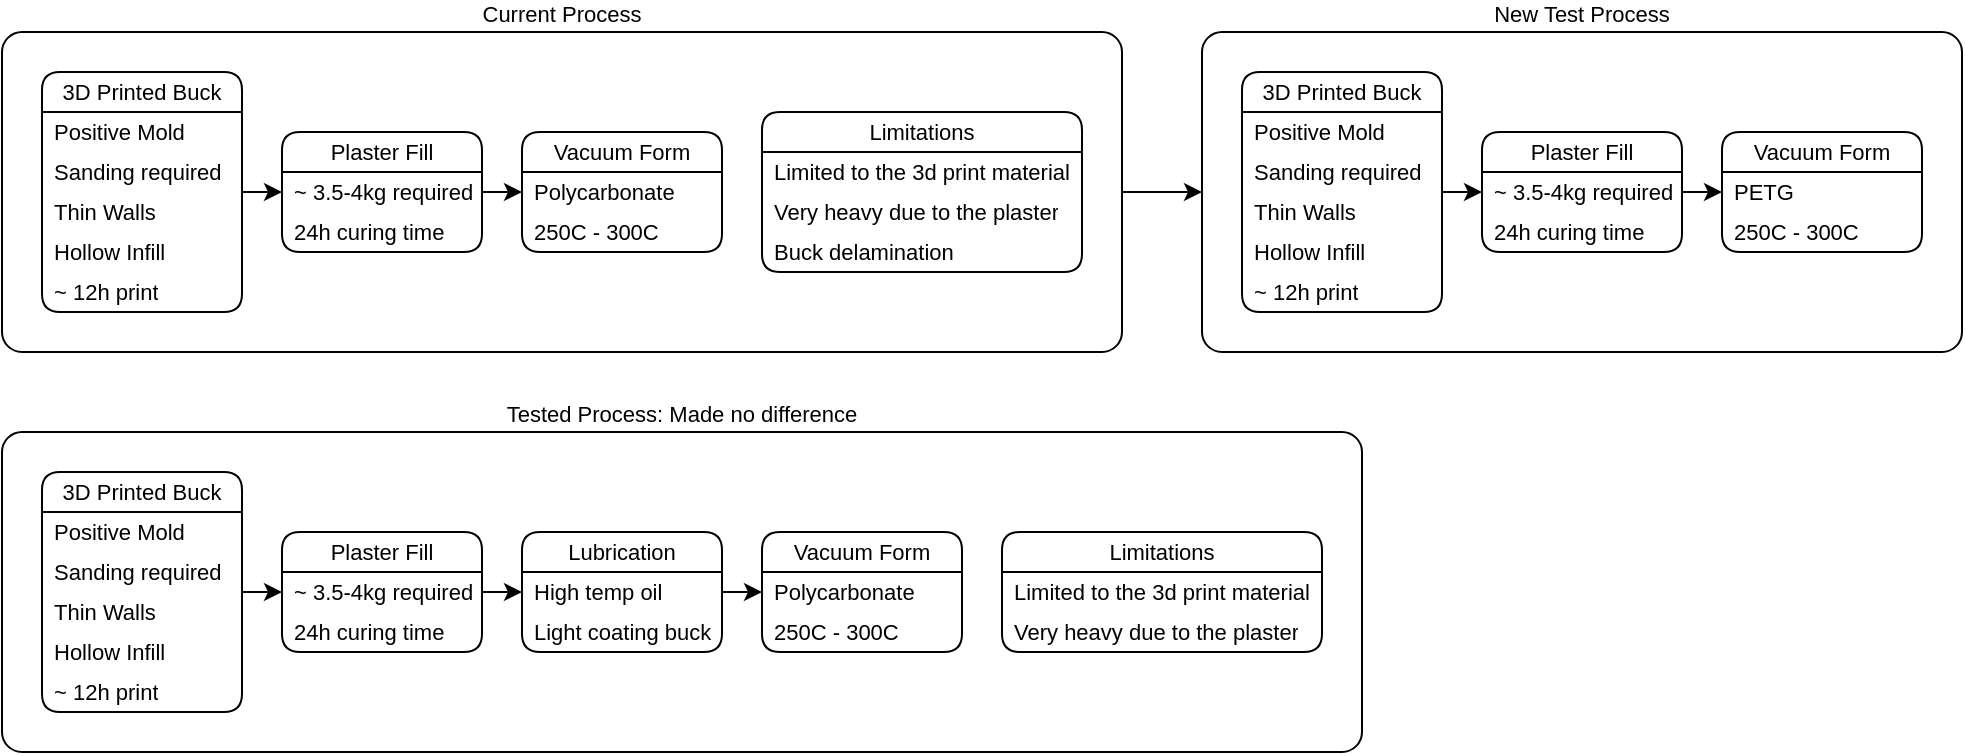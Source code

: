 <mxfile version="28.2.8">
  <diagram name="Page-1" id="-gFz8rXc9X9m0aZYtLIu">
    <mxGraphModel dx="1177" dy="826" grid="1" gridSize="10" guides="1" tooltips="1" connect="1" arrows="1" fold="1" page="1" pageScale="1" pageWidth="600" pageHeight="600" math="0" shadow="0">
      <root>
        <mxCell id="0" />
        <mxCell id="1" parent="0" />
        <mxCell id="uYjwQPphs-keT0hxFVzZ-20" style="edgeStyle=orthogonalEdgeStyle;rounded=0;orthogonalLoop=1;jettySize=auto;html=1;exitX=1;exitY=0.5;exitDx=0;exitDy=0;entryX=0;entryY=0.5;entryDx=0;entryDy=0;" edge="1" parent="1" source="GpopK9TiqDCcpEPvR-oR-17" target="uYjwQPphs-keT0hxFVzZ-1">
          <mxGeometry relative="1" as="geometry" />
        </mxCell>
        <mxCell id="GpopK9TiqDCcpEPvR-oR-17" value="Current Process" style="rounded=1;whiteSpace=wrap;html=1;fontFamily=Helvetica;fontSize=11;fontColor=default;labelBackgroundColor=default;absoluteArcSize=1;container=1;dropTarget=1;collapsible=0;recursiveResize=0;labelPosition=center;verticalLabelPosition=top;align=center;verticalAlign=bottom;" parent="1" vertex="1">
          <mxGeometry x="40" y="40" width="560" height="160" as="geometry" />
        </mxCell>
        <mxCell id="GpopK9TiqDCcpEPvR-oR-12" style="edgeStyle=none;shape=connector;rounded=0;orthogonalLoop=1;jettySize=auto;html=1;exitX=1;exitY=0.5;exitDx=0;exitDy=0;entryX=0;entryY=0.5;entryDx=0;entryDy=0;strokeColor=default;align=center;verticalAlign=middle;fontFamily=Helvetica;fontSize=11;fontColor=default;labelBackgroundColor=default;endArrow=classic;" parent="GpopK9TiqDCcpEPvR-oR-17" source="GpopK9TiqDCcpEPvR-oR-4" target="GpopK9TiqDCcpEPvR-oR-8" edge="1">
          <mxGeometry relative="1" as="geometry" />
        </mxCell>
        <mxCell id="GpopK9TiqDCcpEPvR-oR-4" value="3D Printed Buck" style="swimlane;fontStyle=0;childLayout=stackLayout;horizontal=1;startSize=20;horizontalStack=0;resizeParent=1;resizeParentMax=0;resizeLast=0;collapsible=0;marginBottom=0;whiteSpace=wrap;html=1;rounded=1;container=1;fontFamily=Helvetica;fontSize=11;fontColor=default;labelBackgroundColor=default;" parent="GpopK9TiqDCcpEPvR-oR-17" vertex="1">
          <mxGeometry x="20" y="20" width="100" height="120" as="geometry" />
        </mxCell>
        <mxCell id="GpopK9TiqDCcpEPvR-oR-13" value="Positive Mold" style="text;strokeColor=none;fillColor=none;align=left;verticalAlign=middle;spacingLeft=4;spacingRight=4;overflow=hidden;points=[[0,0.5],[1,0.5]];portConstraint=eastwest;rotatable=0;whiteSpace=wrap;html=1;fontFamily=Helvetica;fontSize=11;fontColor=default;labelBackgroundColor=default;" parent="GpopK9TiqDCcpEPvR-oR-4" vertex="1">
          <mxGeometry y="20" width="100" height="20" as="geometry" />
        </mxCell>
        <mxCell id="GpopK9TiqDCcpEPvR-oR-16" value="Sanding required" style="text;strokeColor=none;fillColor=none;align=left;verticalAlign=middle;spacingLeft=4;spacingRight=4;overflow=hidden;points=[[0,0.5],[1,0.5]];portConstraint=eastwest;rotatable=0;whiteSpace=wrap;html=1;fontFamily=Helvetica;fontSize=11;fontColor=default;labelBackgroundColor=default;" parent="GpopK9TiqDCcpEPvR-oR-4" vertex="1">
          <mxGeometry y="40" width="100" height="20" as="geometry" />
        </mxCell>
        <mxCell id="GpopK9TiqDCcpEPvR-oR-5" value="Thin Walls" style="text;strokeColor=none;fillColor=none;align=left;verticalAlign=middle;spacingLeft=4;spacingRight=4;overflow=hidden;points=[[0,0.5],[1,0.5]];portConstraint=eastwest;rotatable=0;whiteSpace=wrap;html=1;fontFamily=Helvetica;fontSize=11;fontColor=default;labelBackgroundColor=default;" parent="GpopK9TiqDCcpEPvR-oR-4" vertex="1">
          <mxGeometry y="60" width="100" height="20" as="geometry" />
        </mxCell>
        <mxCell id="GpopK9TiqDCcpEPvR-oR-6" value="Hollow Infill" style="text;strokeColor=none;fillColor=none;align=left;verticalAlign=middle;spacingLeft=4;spacingRight=4;overflow=hidden;points=[[0,0.5],[1,0.5]];portConstraint=eastwest;rotatable=0;whiteSpace=wrap;html=1;fontFamily=Helvetica;fontSize=11;fontColor=default;labelBackgroundColor=default;" parent="GpopK9TiqDCcpEPvR-oR-4" vertex="1">
          <mxGeometry y="80" width="100" height="20" as="geometry" />
        </mxCell>
        <mxCell id="GpopK9TiqDCcpEPvR-oR-7" value="~ 12h print" style="text;strokeColor=none;fillColor=none;align=left;verticalAlign=middle;spacingLeft=4;spacingRight=4;overflow=hidden;points=[[0,0.5],[1,0.5]];portConstraint=eastwest;rotatable=0;whiteSpace=wrap;html=1;fontFamily=Helvetica;fontSize=11;fontColor=default;labelBackgroundColor=default;" parent="GpopK9TiqDCcpEPvR-oR-4" vertex="1">
          <mxGeometry y="100" width="100" height="20" as="geometry" />
        </mxCell>
        <mxCell id="GpopK9TiqDCcpEPvR-oR-37" style="edgeStyle=none;shape=connector;rounded=0;orthogonalLoop=1;jettySize=auto;html=1;exitX=1;exitY=0.5;exitDx=0;exitDy=0;entryX=0;entryY=0.5;entryDx=0;entryDy=0;strokeColor=default;align=center;verticalAlign=middle;fontFamily=Helvetica;fontSize=11;fontColor=default;labelBackgroundColor=default;endArrow=classic;" parent="GpopK9TiqDCcpEPvR-oR-17" source="GpopK9TiqDCcpEPvR-oR-8" target="GpopK9TiqDCcpEPvR-oR-33" edge="1">
          <mxGeometry relative="1" as="geometry" />
        </mxCell>
        <mxCell id="GpopK9TiqDCcpEPvR-oR-8" value="Plaster Fill" style="swimlane;fontStyle=0;childLayout=stackLayout;horizontal=1;startSize=20;horizontalStack=0;resizeParent=1;resizeParentMax=0;resizeLast=0;collapsible=0;marginBottom=0;whiteSpace=wrap;html=1;rounded=1;container=1;fontFamily=Helvetica;fontSize=11;fontColor=default;labelBackgroundColor=default;" parent="GpopK9TiqDCcpEPvR-oR-17" vertex="1">
          <mxGeometry x="140" y="50" width="100" height="60" as="geometry" />
        </mxCell>
        <mxCell id="GpopK9TiqDCcpEPvR-oR-9" value="~ 3.5-4kg required" style="text;strokeColor=none;fillColor=none;align=left;verticalAlign=middle;spacingLeft=4;spacingRight=4;overflow=hidden;points=[[0,0.5],[1,0.5]];portConstraint=eastwest;rotatable=0;whiteSpace=wrap;html=1;fontFamily=Helvetica;fontSize=11;fontColor=default;labelBackgroundColor=default;" parent="GpopK9TiqDCcpEPvR-oR-8" vertex="1">
          <mxGeometry y="20" width="100" height="20" as="geometry" />
        </mxCell>
        <mxCell id="GpopK9TiqDCcpEPvR-oR-14" value="24h curing time" style="text;strokeColor=none;fillColor=none;align=left;verticalAlign=middle;spacingLeft=4;spacingRight=4;overflow=hidden;points=[[0,0.5],[1,0.5]];portConstraint=eastwest;rotatable=0;whiteSpace=wrap;html=1;fontFamily=Helvetica;fontSize=11;fontColor=default;labelBackgroundColor=default;" parent="GpopK9TiqDCcpEPvR-oR-8" vertex="1">
          <mxGeometry y="40" width="100" height="20" as="geometry" />
        </mxCell>
        <mxCell id="GpopK9TiqDCcpEPvR-oR-18" value="Limitations" style="swimlane;fontStyle=0;childLayout=stackLayout;horizontal=1;startSize=20;horizontalStack=0;resizeParent=1;resizeParentMax=0;resizeLast=0;collapsible=0;marginBottom=0;whiteSpace=wrap;html=1;rounded=1;container=1;fontFamily=Helvetica;fontSize=11;fontColor=default;labelBackgroundColor=default;" parent="GpopK9TiqDCcpEPvR-oR-17" vertex="1">
          <mxGeometry x="380" y="40" width="160" height="80" as="geometry" />
        </mxCell>
        <mxCell id="GpopK9TiqDCcpEPvR-oR-19" value="Limited to the 3d print material" style="text;strokeColor=none;fillColor=none;align=left;verticalAlign=middle;spacingLeft=4;spacingRight=4;overflow=hidden;points=[[0,0.5],[1,0.5]];portConstraint=eastwest;rotatable=0;whiteSpace=wrap;html=1;fontFamily=Helvetica;fontSize=11;fontColor=default;labelBackgroundColor=default;" parent="GpopK9TiqDCcpEPvR-oR-18" vertex="1">
          <mxGeometry y="20" width="160" height="20" as="geometry" />
        </mxCell>
        <mxCell id="GpopK9TiqDCcpEPvR-oR-20" value="Very heavy due to the plaster" style="text;strokeColor=none;fillColor=none;align=left;verticalAlign=middle;spacingLeft=4;spacingRight=4;overflow=hidden;points=[[0,0.5],[1,0.5]];portConstraint=eastwest;rotatable=0;whiteSpace=wrap;html=1;fontFamily=Helvetica;fontSize=11;fontColor=default;labelBackgroundColor=default;" parent="GpopK9TiqDCcpEPvR-oR-18" vertex="1">
          <mxGeometry y="40" width="160" height="20" as="geometry" />
        </mxCell>
        <mxCell id="GpopK9TiqDCcpEPvR-oR-56" value="Buck delamination" style="text;strokeColor=none;fillColor=none;align=left;verticalAlign=middle;spacingLeft=4;spacingRight=4;overflow=hidden;points=[[0,0.5],[1,0.5]];portConstraint=eastwest;rotatable=0;whiteSpace=wrap;html=1;fontFamily=Helvetica;fontSize=11;fontColor=default;labelBackgroundColor=default;" parent="GpopK9TiqDCcpEPvR-oR-18" vertex="1">
          <mxGeometry y="60" width="160" height="20" as="geometry" />
        </mxCell>
        <mxCell id="GpopK9TiqDCcpEPvR-oR-33" value="Vacuum Form" style="swimlane;fontStyle=0;childLayout=stackLayout;horizontal=1;startSize=20;horizontalStack=0;resizeParent=1;resizeParentMax=0;resizeLast=0;collapsible=0;marginBottom=0;whiteSpace=wrap;html=1;rounded=1;container=1;fontFamily=Helvetica;fontSize=11;fontColor=default;labelBackgroundColor=default;" parent="GpopK9TiqDCcpEPvR-oR-17" vertex="1">
          <mxGeometry x="260" y="50" width="100" height="60" as="geometry" />
        </mxCell>
        <mxCell id="GpopK9TiqDCcpEPvR-oR-34" value="Polycarbonate" style="text;strokeColor=none;fillColor=none;align=left;verticalAlign=middle;spacingLeft=4;spacingRight=4;overflow=hidden;points=[[0,0.5],[1,0.5]];portConstraint=eastwest;rotatable=0;whiteSpace=wrap;html=1;fontFamily=Helvetica;fontSize=11;fontColor=default;labelBackgroundColor=default;" parent="GpopK9TiqDCcpEPvR-oR-33" vertex="1">
          <mxGeometry y="20" width="100" height="20" as="geometry" />
        </mxCell>
        <mxCell id="GpopK9TiqDCcpEPvR-oR-35" value="250C - 300C" style="text;strokeColor=none;fillColor=none;align=left;verticalAlign=middle;spacingLeft=4;spacingRight=4;overflow=hidden;points=[[0,0.5],[1,0.5]];portConstraint=eastwest;rotatable=0;whiteSpace=wrap;html=1;fontFamily=Helvetica;fontSize=11;fontColor=default;labelBackgroundColor=default;" parent="GpopK9TiqDCcpEPvR-oR-33" vertex="1">
          <mxGeometry y="40" width="100" height="20" as="geometry" />
        </mxCell>
        <mxCell id="GpopK9TiqDCcpEPvR-oR-38" value="Tested Process: Made no difference" style="rounded=1;whiteSpace=wrap;html=1;fontFamily=Helvetica;fontSize=11;fontColor=default;labelBackgroundColor=default;absoluteArcSize=1;container=1;dropTarget=1;collapsible=0;recursiveResize=0;labelPosition=center;verticalLabelPosition=top;align=center;verticalAlign=bottom;" parent="1" vertex="1">
          <mxGeometry x="40" y="240" width="680" height="160" as="geometry" />
        </mxCell>
        <mxCell id="GpopK9TiqDCcpEPvR-oR-39" style="edgeStyle=none;shape=connector;rounded=0;orthogonalLoop=1;jettySize=auto;html=1;exitX=1;exitY=0.5;exitDx=0;exitDy=0;entryX=0;entryY=0.5;entryDx=0;entryDy=0;strokeColor=default;align=center;verticalAlign=middle;fontFamily=Helvetica;fontSize=11;fontColor=default;labelBackgroundColor=default;endArrow=classic;" parent="GpopK9TiqDCcpEPvR-oR-38" source="GpopK9TiqDCcpEPvR-oR-40" target="GpopK9TiqDCcpEPvR-oR-47" edge="1">
          <mxGeometry relative="1" as="geometry" />
        </mxCell>
        <mxCell id="GpopK9TiqDCcpEPvR-oR-40" value="3D Printed Buck" style="swimlane;fontStyle=0;childLayout=stackLayout;horizontal=1;startSize=20;horizontalStack=0;resizeParent=1;resizeParentMax=0;resizeLast=0;collapsible=0;marginBottom=0;whiteSpace=wrap;html=1;rounded=1;container=1;fontFamily=Helvetica;fontSize=11;fontColor=default;labelBackgroundColor=default;" parent="GpopK9TiqDCcpEPvR-oR-38" vertex="1">
          <mxGeometry x="20" y="20" width="100" height="120" as="geometry" />
        </mxCell>
        <mxCell id="GpopK9TiqDCcpEPvR-oR-41" value="Positive Mold" style="text;strokeColor=none;fillColor=none;align=left;verticalAlign=middle;spacingLeft=4;spacingRight=4;overflow=hidden;points=[[0,0.5],[1,0.5]];portConstraint=eastwest;rotatable=0;whiteSpace=wrap;html=1;fontFamily=Helvetica;fontSize=11;fontColor=default;labelBackgroundColor=default;" parent="GpopK9TiqDCcpEPvR-oR-40" vertex="1">
          <mxGeometry y="20" width="100" height="20" as="geometry" />
        </mxCell>
        <mxCell id="GpopK9TiqDCcpEPvR-oR-42" value="Sanding required" style="text;strokeColor=none;fillColor=none;align=left;verticalAlign=middle;spacingLeft=4;spacingRight=4;overflow=hidden;points=[[0,0.5],[1,0.5]];portConstraint=eastwest;rotatable=0;whiteSpace=wrap;html=1;fontFamily=Helvetica;fontSize=11;fontColor=default;labelBackgroundColor=default;" parent="GpopK9TiqDCcpEPvR-oR-40" vertex="1">
          <mxGeometry y="40" width="100" height="20" as="geometry" />
        </mxCell>
        <mxCell id="GpopK9TiqDCcpEPvR-oR-43" value="Thin Walls" style="text;strokeColor=none;fillColor=none;align=left;verticalAlign=middle;spacingLeft=4;spacingRight=4;overflow=hidden;points=[[0,0.5],[1,0.5]];portConstraint=eastwest;rotatable=0;whiteSpace=wrap;html=1;fontFamily=Helvetica;fontSize=11;fontColor=default;labelBackgroundColor=default;" parent="GpopK9TiqDCcpEPvR-oR-40" vertex="1">
          <mxGeometry y="60" width="100" height="20" as="geometry" />
        </mxCell>
        <mxCell id="GpopK9TiqDCcpEPvR-oR-44" value="Hollow Infill" style="text;strokeColor=none;fillColor=none;align=left;verticalAlign=middle;spacingLeft=4;spacingRight=4;overflow=hidden;points=[[0,0.5],[1,0.5]];portConstraint=eastwest;rotatable=0;whiteSpace=wrap;html=1;fontFamily=Helvetica;fontSize=11;fontColor=default;labelBackgroundColor=default;" parent="GpopK9TiqDCcpEPvR-oR-40" vertex="1">
          <mxGeometry y="80" width="100" height="20" as="geometry" />
        </mxCell>
        <mxCell id="GpopK9TiqDCcpEPvR-oR-45" value="~ 12h print" style="text;strokeColor=none;fillColor=none;align=left;verticalAlign=middle;spacingLeft=4;spacingRight=4;overflow=hidden;points=[[0,0.5],[1,0.5]];portConstraint=eastwest;rotatable=0;whiteSpace=wrap;html=1;fontFamily=Helvetica;fontSize=11;fontColor=default;labelBackgroundColor=default;" parent="GpopK9TiqDCcpEPvR-oR-40" vertex="1">
          <mxGeometry y="100" width="100" height="20" as="geometry" />
        </mxCell>
        <mxCell id="GpopK9TiqDCcpEPvR-oR-60" style="edgeStyle=none;shape=connector;rounded=0;orthogonalLoop=1;jettySize=auto;html=1;exitX=1;exitY=0.5;exitDx=0;exitDy=0;entryX=0;entryY=0.5;entryDx=0;entryDy=0;strokeColor=default;align=center;verticalAlign=middle;fontFamily=Helvetica;fontSize=11;fontColor=default;labelBackgroundColor=default;endArrow=classic;" parent="GpopK9TiqDCcpEPvR-oR-38" source="GpopK9TiqDCcpEPvR-oR-47" target="GpopK9TiqDCcpEPvR-oR-57" edge="1">
          <mxGeometry relative="1" as="geometry" />
        </mxCell>
        <mxCell id="GpopK9TiqDCcpEPvR-oR-47" value="Plaster Fill" style="swimlane;fontStyle=0;childLayout=stackLayout;horizontal=1;startSize=20;horizontalStack=0;resizeParent=1;resizeParentMax=0;resizeLast=0;collapsible=0;marginBottom=0;whiteSpace=wrap;html=1;rounded=1;container=1;fontFamily=Helvetica;fontSize=11;fontColor=default;labelBackgroundColor=default;" parent="GpopK9TiqDCcpEPvR-oR-38" vertex="1">
          <mxGeometry x="140" y="50" width="100" height="60" as="geometry" />
        </mxCell>
        <mxCell id="GpopK9TiqDCcpEPvR-oR-48" value="~ 3.5-4kg required" style="text;strokeColor=none;fillColor=none;align=left;verticalAlign=middle;spacingLeft=4;spacingRight=4;overflow=hidden;points=[[0,0.5],[1,0.5]];portConstraint=eastwest;rotatable=0;whiteSpace=wrap;html=1;fontFamily=Helvetica;fontSize=11;fontColor=default;labelBackgroundColor=default;" parent="GpopK9TiqDCcpEPvR-oR-47" vertex="1">
          <mxGeometry y="20" width="100" height="20" as="geometry" />
        </mxCell>
        <mxCell id="GpopK9TiqDCcpEPvR-oR-49" value="24h curing time" style="text;strokeColor=none;fillColor=none;align=left;verticalAlign=middle;spacingLeft=4;spacingRight=4;overflow=hidden;points=[[0,0.5],[1,0.5]];portConstraint=eastwest;rotatable=0;whiteSpace=wrap;html=1;fontFamily=Helvetica;fontSize=11;fontColor=default;labelBackgroundColor=default;" parent="GpopK9TiqDCcpEPvR-oR-47" vertex="1">
          <mxGeometry y="40" width="100" height="20" as="geometry" />
        </mxCell>
        <mxCell id="GpopK9TiqDCcpEPvR-oR-50" value="Limitations" style="swimlane;fontStyle=0;childLayout=stackLayout;horizontal=1;startSize=20;horizontalStack=0;resizeParent=1;resizeParentMax=0;resizeLast=0;collapsible=0;marginBottom=0;whiteSpace=wrap;html=1;rounded=1;container=1;fontFamily=Helvetica;fontSize=11;fontColor=default;labelBackgroundColor=default;" parent="GpopK9TiqDCcpEPvR-oR-38" vertex="1">
          <mxGeometry x="500" y="50" width="160" height="60" as="geometry" />
        </mxCell>
        <mxCell id="GpopK9TiqDCcpEPvR-oR-51" value="Limited to the 3d print material" style="text;strokeColor=none;fillColor=none;align=left;verticalAlign=middle;spacingLeft=4;spacingRight=4;overflow=hidden;points=[[0,0.5],[1,0.5]];portConstraint=eastwest;rotatable=0;whiteSpace=wrap;html=1;fontFamily=Helvetica;fontSize=11;fontColor=default;labelBackgroundColor=default;" parent="GpopK9TiqDCcpEPvR-oR-50" vertex="1">
          <mxGeometry y="20" width="160" height="20" as="geometry" />
        </mxCell>
        <mxCell id="GpopK9TiqDCcpEPvR-oR-52" value="Very heavy due to the plaster" style="text;strokeColor=none;fillColor=none;align=left;verticalAlign=middle;spacingLeft=4;spacingRight=4;overflow=hidden;points=[[0,0.5],[1,0.5]];portConstraint=eastwest;rotatable=0;whiteSpace=wrap;html=1;fontFamily=Helvetica;fontSize=11;fontColor=default;labelBackgroundColor=default;" parent="GpopK9TiqDCcpEPvR-oR-50" vertex="1">
          <mxGeometry y="40" width="160" height="20" as="geometry" />
        </mxCell>
        <mxCell id="GpopK9TiqDCcpEPvR-oR-53" value="Vacuum Form" style="swimlane;fontStyle=0;childLayout=stackLayout;horizontal=1;startSize=20;horizontalStack=0;resizeParent=1;resizeParentMax=0;resizeLast=0;collapsible=0;marginBottom=0;whiteSpace=wrap;html=1;rounded=1;container=1;fontFamily=Helvetica;fontSize=11;fontColor=default;labelBackgroundColor=default;" parent="GpopK9TiqDCcpEPvR-oR-38" vertex="1">
          <mxGeometry x="380" y="50" width="100" height="60" as="geometry" />
        </mxCell>
        <mxCell id="GpopK9TiqDCcpEPvR-oR-54" value="Polycarbonate" style="text;strokeColor=none;fillColor=none;align=left;verticalAlign=middle;spacingLeft=4;spacingRight=4;overflow=hidden;points=[[0,0.5],[1,0.5]];portConstraint=eastwest;rotatable=0;whiteSpace=wrap;html=1;fontFamily=Helvetica;fontSize=11;fontColor=default;labelBackgroundColor=default;" parent="GpopK9TiqDCcpEPvR-oR-53" vertex="1">
          <mxGeometry y="20" width="100" height="20" as="geometry" />
        </mxCell>
        <mxCell id="GpopK9TiqDCcpEPvR-oR-55" value="250C - 300C" style="text;strokeColor=none;fillColor=none;align=left;verticalAlign=middle;spacingLeft=4;spacingRight=4;overflow=hidden;points=[[0,0.5],[1,0.5]];portConstraint=eastwest;rotatable=0;whiteSpace=wrap;html=1;fontFamily=Helvetica;fontSize=11;fontColor=default;labelBackgroundColor=default;" parent="GpopK9TiqDCcpEPvR-oR-53" vertex="1">
          <mxGeometry y="40" width="100" height="20" as="geometry" />
        </mxCell>
        <mxCell id="GpopK9TiqDCcpEPvR-oR-61" style="edgeStyle=none;shape=connector;rounded=0;orthogonalLoop=1;jettySize=auto;html=1;exitX=1;exitY=0.5;exitDx=0;exitDy=0;entryX=0;entryY=0.5;entryDx=0;entryDy=0;strokeColor=default;align=center;verticalAlign=middle;fontFamily=Helvetica;fontSize=11;fontColor=default;labelBackgroundColor=default;endArrow=classic;" parent="GpopK9TiqDCcpEPvR-oR-38" source="GpopK9TiqDCcpEPvR-oR-57" target="GpopK9TiqDCcpEPvR-oR-53" edge="1">
          <mxGeometry relative="1" as="geometry" />
        </mxCell>
        <mxCell id="GpopK9TiqDCcpEPvR-oR-57" value="Lubrication" style="swimlane;fontStyle=0;childLayout=stackLayout;horizontal=1;startSize=20;horizontalStack=0;resizeParent=1;resizeParentMax=0;resizeLast=0;collapsible=0;marginBottom=0;whiteSpace=wrap;html=1;rounded=1;container=1;fontFamily=Helvetica;fontSize=11;fontColor=default;labelBackgroundColor=default;" parent="GpopK9TiqDCcpEPvR-oR-38" vertex="1">
          <mxGeometry x="260" y="50" width="100" height="60" as="geometry" />
        </mxCell>
        <mxCell id="GpopK9TiqDCcpEPvR-oR-58" value="High temp oil" style="text;strokeColor=none;fillColor=none;align=left;verticalAlign=middle;spacingLeft=4;spacingRight=4;overflow=hidden;points=[[0,0.5],[1,0.5]];portConstraint=eastwest;rotatable=0;whiteSpace=wrap;html=1;fontFamily=Helvetica;fontSize=11;fontColor=default;labelBackgroundColor=default;" parent="GpopK9TiqDCcpEPvR-oR-57" vertex="1">
          <mxGeometry y="20" width="100" height="20" as="geometry" />
        </mxCell>
        <mxCell id="GpopK9TiqDCcpEPvR-oR-59" value="Light coating buck" style="text;strokeColor=none;fillColor=none;align=left;verticalAlign=middle;spacingLeft=4;spacingRight=4;overflow=hidden;points=[[0,0.5],[1,0.5]];portConstraint=eastwest;rotatable=0;whiteSpace=wrap;html=1;fontFamily=Helvetica;fontSize=11;fontColor=default;labelBackgroundColor=default;" parent="GpopK9TiqDCcpEPvR-oR-57" vertex="1">
          <mxGeometry y="40" width="100" height="20" as="geometry" />
        </mxCell>
        <mxCell id="uYjwQPphs-keT0hxFVzZ-1" value="New Test Process" style="rounded=1;whiteSpace=wrap;html=1;fontFamily=Helvetica;fontSize=11;fontColor=default;labelBackgroundColor=default;absoluteArcSize=1;container=1;dropTarget=1;collapsible=0;recursiveResize=0;labelPosition=center;verticalLabelPosition=top;align=center;verticalAlign=bottom;" vertex="1" parent="1">
          <mxGeometry x="640" y="40" width="380" height="160" as="geometry" />
        </mxCell>
        <mxCell id="uYjwQPphs-keT0hxFVzZ-2" style="edgeStyle=none;shape=connector;rounded=0;orthogonalLoop=1;jettySize=auto;html=1;exitX=1;exitY=0.5;exitDx=0;exitDy=0;entryX=0;entryY=0.5;entryDx=0;entryDy=0;strokeColor=default;align=center;verticalAlign=middle;fontFamily=Helvetica;fontSize=11;fontColor=default;labelBackgroundColor=default;endArrow=classic;" edge="1" parent="uYjwQPphs-keT0hxFVzZ-1" source="uYjwQPphs-keT0hxFVzZ-3" target="uYjwQPphs-keT0hxFVzZ-10">
          <mxGeometry relative="1" as="geometry" />
        </mxCell>
        <mxCell id="uYjwQPphs-keT0hxFVzZ-3" value="3D Printed Buck" style="swimlane;fontStyle=0;childLayout=stackLayout;horizontal=1;startSize=20;horizontalStack=0;resizeParent=1;resizeParentMax=0;resizeLast=0;collapsible=0;marginBottom=0;whiteSpace=wrap;html=1;rounded=1;container=1;fontFamily=Helvetica;fontSize=11;fontColor=default;labelBackgroundColor=default;" vertex="1" parent="uYjwQPphs-keT0hxFVzZ-1">
          <mxGeometry x="20" y="20" width="100" height="120" as="geometry" />
        </mxCell>
        <mxCell id="uYjwQPphs-keT0hxFVzZ-4" value="Positive Mold" style="text;strokeColor=none;fillColor=none;align=left;verticalAlign=middle;spacingLeft=4;spacingRight=4;overflow=hidden;points=[[0,0.5],[1,0.5]];portConstraint=eastwest;rotatable=0;whiteSpace=wrap;html=1;fontFamily=Helvetica;fontSize=11;fontColor=default;labelBackgroundColor=default;" vertex="1" parent="uYjwQPphs-keT0hxFVzZ-3">
          <mxGeometry y="20" width="100" height="20" as="geometry" />
        </mxCell>
        <mxCell id="uYjwQPphs-keT0hxFVzZ-5" value="Sanding required" style="text;strokeColor=none;fillColor=none;align=left;verticalAlign=middle;spacingLeft=4;spacingRight=4;overflow=hidden;points=[[0,0.5],[1,0.5]];portConstraint=eastwest;rotatable=0;whiteSpace=wrap;html=1;fontFamily=Helvetica;fontSize=11;fontColor=default;labelBackgroundColor=default;" vertex="1" parent="uYjwQPphs-keT0hxFVzZ-3">
          <mxGeometry y="40" width="100" height="20" as="geometry" />
        </mxCell>
        <mxCell id="uYjwQPphs-keT0hxFVzZ-6" value="Thin Walls" style="text;strokeColor=none;fillColor=none;align=left;verticalAlign=middle;spacingLeft=4;spacingRight=4;overflow=hidden;points=[[0,0.5],[1,0.5]];portConstraint=eastwest;rotatable=0;whiteSpace=wrap;html=1;fontFamily=Helvetica;fontSize=11;fontColor=default;labelBackgroundColor=default;" vertex="1" parent="uYjwQPphs-keT0hxFVzZ-3">
          <mxGeometry y="60" width="100" height="20" as="geometry" />
        </mxCell>
        <mxCell id="uYjwQPphs-keT0hxFVzZ-7" value="Hollow Infill" style="text;strokeColor=none;fillColor=none;align=left;verticalAlign=middle;spacingLeft=4;spacingRight=4;overflow=hidden;points=[[0,0.5],[1,0.5]];portConstraint=eastwest;rotatable=0;whiteSpace=wrap;html=1;fontFamily=Helvetica;fontSize=11;fontColor=default;labelBackgroundColor=default;" vertex="1" parent="uYjwQPphs-keT0hxFVzZ-3">
          <mxGeometry y="80" width="100" height="20" as="geometry" />
        </mxCell>
        <mxCell id="uYjwQPphs-keT0hxFVzZ-8" value="~ 12h print" style="text;strokeColor=none;fillColor=none;align=left;verticalAlign=middle;spacingLeft=4;spacingRight=4;overflow=hidden;points=[[0,0.5],[1,0.5]];portConstraint=eastwest;rotatable=0;whiteSpace=wrap;html=1;fontFamily=Helvetica;fontSize=11;fontColor=default;labelBackgroundColor=default;" vertex="1" parent="uYjwQPphs-keT0hxFVzZ-3">
          <mxGeometry y="100" width="100" height="20" as="geometry" />
        </mxCell>
        <mxCell id="uYjwQPphs-keT0hxFVzZ-9" style="edgeStyle=none;shape=connector;rounded=0;orthogonalLoop=1;jettySize=auto;html=1;exitX=1;exitY=0.5;exitDx=0;exitDy=0;entryX=0;entryY=0.5;entryDx=0;entryDy=0;strokeColor=default;align=center;verticalAlign=middle;fontFamily=Helvetica;fontSize=11;fontColor=default;labelBackgroundColor=default;endArrow=classic;" edge="1" parent="uYjwQPphs-keT0hxFVzZ-1" source="uYjwQPphs-keT0hxFVzZ-10" target="uYjwQPphs-keT0hxFVzZ-17">
          <mxGeometry relative="1" as="geometry" />
        </mxCell>
        <mxCell id="uYjwQPphs-keT0hxFVzZ-10" value="Plaster Fill" style="swimlane;fontStyle=0;childLayout=stackLayout;horizontal=1;startSize=20;horizontalStack=0;resizeParent=1;resizeParentMax=0;resizeLast=0;collapsible=0;marginBottom=0;whiteSpace=wrap;html=1;rounded=1;container=1;fontFamily=Helvetica;fontSize=11;fontColor=default;labelBackgroundColor=default;" vertex="1" parent="uYjwQPphs-keT0hxFVzZ-1">
          <mxGeometry x="140" y="50" width="100" height="60" as="geometry" />
        </mxCell>
        <mxCell id="uYjwQPphs-keT0hxFVzZ-11" value="~ 3.5-4kg required" style="text;strokeColor=none;fillColor=none;align=left;verticalAlign=middle;spacingLeft=4;spacingRight=4;overflow=hidden;points=[[0,0.5],[1,0.5]];portConstraint=eastwest;rotatable=0;whiteSpace=wrap;html=1;fontFamily=Helvetica;fontSize=11;fontColor=default;labelBackgroundColor=default;" vertex="1" parent="uYjwQPphs-keT0hxFVzZ-10">
          <mxGeometry y="20" width="100" height="20" as="geometry" />
        </mxCell>
        <mxCell id="uYjwQPphs-keT0hxFVzZ-12" value="24h curing time" style="text;strokeColor=none;fillColor=none;align=left;verticalAlign=middle;spacingLeft=4;spacingRight=4;overflow=hidden;points=[[0,0.5],[1,0.5]];portConstraint=eastwest;rotatable=0;whiteSpace=wrap;html=1;fontFamily=Helvetica;fontSize=11;fontColor=default;labelBackgroundColor=default;" vertex="1" parent="uYjwQPphs-keT0hxFVzZ-10">
          <mxGeometry y="40" width="100" height="20" as="geometry" />
        </mxCell>
        <mxCell id="uYjwQPphs-keT0hxFVzZ-17" value="Vacuum Form" style="swimlane;fontStyle=0;childLayout=stackLayout;horizontal=1;startSize=20;horizontalStack=0;resizeParent=1;resizeParentMax=0;resizeLast=0;collapsible=0;marginBottom=0;whiteSpace=wrap;html=1;rounded=1;container=1;fontFamily=Helvetica;fontSize=11;fontColor=default;labelBackgroundColor=default;" vertex="1" parent="uYjwQPphs-keT0hxFVzZ-1">
          <mxGeometry x="260" y="50" width="100" height="60" as="geometry" />
        </mxCell>
        <mxCell id="uYjwQPphs-keT0hxFVzZ-18" value="PETG" style="text;strokeColor=none;fillColor=none;align=left;verticalAlign=middle;spacingLeft=4;spacingRight=4;overflow=hidden;points=[[0,0.5],[1,0.5]];portConstraint=eastwest;rotatable=0;whiteSpace=wrap;html=1;fontFamily=Helvetica;fontSize=11;fontColor=default;labelBackgroundColor=default;" vertex="1" parent="uYjwQPphs-keT0hxFVzZ-17">
          <mxGeometry y="20" width="100" height="20" as="geometry" />
        </mxCell>
        <mxCell id="uYjwQPphs-keT0hxFVzZ-19" value="250C - 300C" style="text;strokeColor=none;fillColor=none;align=left;verticalAlign=middle;spacingLeft=4;spacingRight=4;overflow=hidden;points=[[0,0.5],[1,0.5]];portConstraint=eastwest;rotatable=0;whiteSpace=wrap;html=1;fontFamily=Helvetica;fontSize=11;fontColor=default;labelBackgroundColor=default;" vertex="1" parent="uYjwQPphs-keT0hxFVzZ-17">
          <mxGeometry y="40" width="100" height="20" as="geometry" />
        </mxCell>
      </root>
    </mxGraphModel>
  </diagram>
</mxfile>

